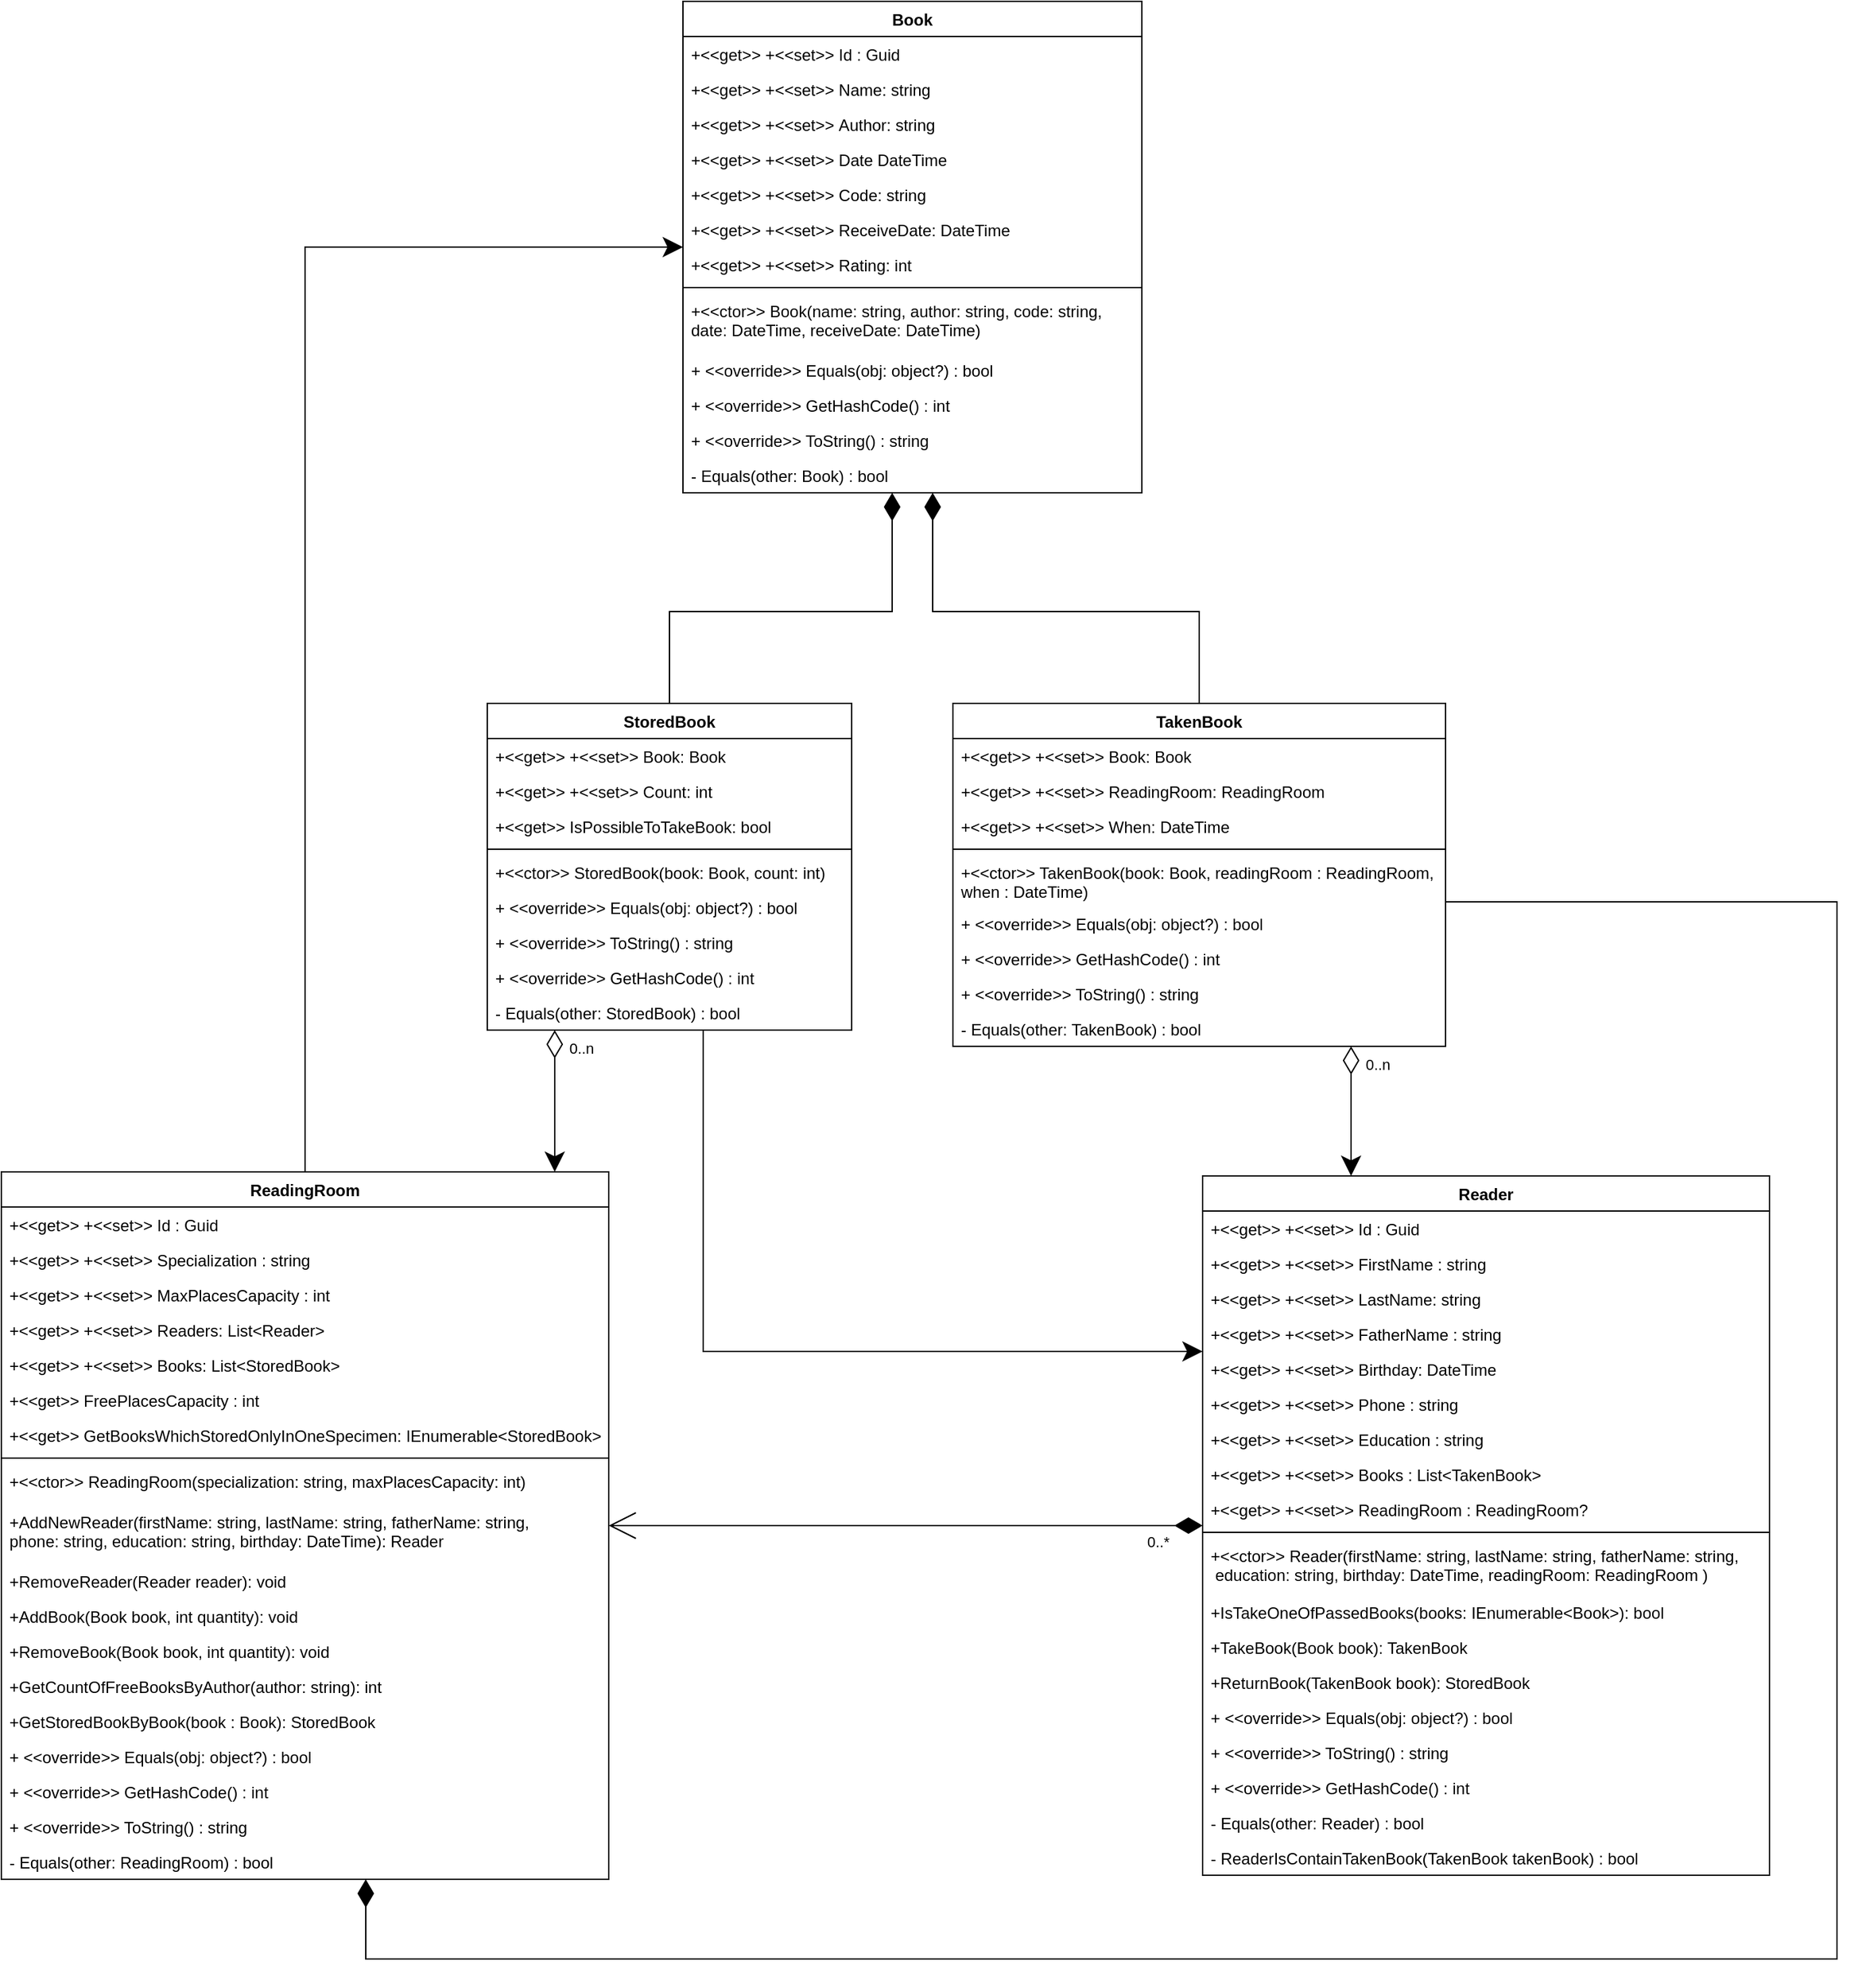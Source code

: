 <mxfile version="20.2.3" type="device"><diagram id="sNhZFHC2KPGi_IswQIbm" name="Page-1"><mxGraphModel dx="2447" dy="2086" grid="1" gridSize="10" guides="1" tooltips="1" connect="1" arrows="1" fold="1" page="1" pageScale="1" pageWidth="850" pageHeight="1100" math="0" shadow="0"><root><mxCell id="0"/><mxCell id="1" parent="0"/><mxCell id="O2Ey1cRLjaFHNDUZ1G51-1" value="Reader" style="swimlane;fontStyle=1;align=center;verticalAlign=top;childLayout=stackLayout;horizontal=1;startSize=26;horizontalStack=0;resizeParent=1;resizeParentMax=0;resizeLast=0;collapsible=1;marginBottom=0;" vertex="1" parent="1"><mxGeometry x="610" y="570" width="420" height="518" as="geometry"/></mxCell><mxCell id="O2Ey1cRLjaFHNDUZ1G51-32" value="+&lt;&lt;get&gt;&gt; +&lt;&lt;set&gt;&gt; Id : Guid" style="text;strokeColor=none;fillColor=none;align=left;verticalAlign=top;spacingLeft=4;spacingRight=4;overflow=hidden;rotatable=0;points=[[0,0.5],[1,0.5]];portConstraint=eastwest;" vertex="1" parent="O2Ey1cRLjaFHNDUZ1G51-1"><mxGeometry y="26" width="420" height="26" as="geometry"/></mxCell><mxCell id="O2Ey1cRLjaFHNDUZ1G51-33" value="+&lt;&lt;get&gt;&gt; +&lt;&lt;set&gt;&gt; FirstName : string" style="text;strokeColor=none;fillColor=none;align=left;verticalAlign=top;spacingLeft=4;spacingRight=4;overflow=hidden;rotatable=0;points=[[0,0.5],[1,0.5]];portConstraint=eastwest;" vertex="1" parent="O2Ey1cRLjaFHNDUZ1G51-1"><mxGeometry y="52" width="420" height="26" as="geometry"/></mxCell><mxCell id="O2Ey1cRLjaFHNDUZ1G51-34" value="+&lt;&lt;get&gt;&gt; +&lt;&lt;set&gt;&gt; LastName: string" style="text;strokeColor=none;fillColor=none;align=left;verticalAlign=top;spacingLeft=4;spacingRight=4;overflow=hidden;rotatable=0;points=[[0,0.5],[1,0.5]];portConstraint=eastwest;" vertex="1" parent="O2Ey1cRLjaFHNDUZ1G51-1"><mxGeometry y="78" width="420" height="26" as="geometry"/></mxCell><mxCell id="O2Ey1cRLjaFHNDUZ1G51-35" value="+&lt;&lt;get&gt;&gt; +&lt;&lt;set&gt;&gt; FatherName : string" style="text;strokeColor=none;fillColor=none;align=left;verticalAlign=top;spacingLeft=4;spacingRight=4;overflow=hidden;rotatable=0;points=[[0,0.5],[1,0.5]];portConstraint=eastwest;" vertex="1" parent="O2Ey1cRLjaFHNDUZ1G51-1"><mxGeometry y="104" width="420" height="26" as="geometry"/></mxCell><mxCell id="O2Ey1cRLjaFHNDUZ1G51-36" value="+&lt;&lt;get&gt;&gt; +&lt;&lt;set&gt;&gt; Birthday: DateTime" style="text;strokeColor=none;fillColor=none;align=left;verticalAlign=top;spacingLeft=4;spacingRight=4;overflow=hidden;rotatable=0;points=[[0,0.5],[1,0.5]];portConstraint=eastwest;" vertex="1" parent="O2Ey1cRLjaFHNDUZ1G51-1"><mxGeometry y="130" width="420" height="26" as="geometry"/></mxCell><mxCell id="O2Ey1cRLjaFHNDUZ1G51-37" value="+&lt;&lt;get&gt;&gt; +&lt;&lt;set&gt;&gt; Phone : string" style="text;strokeColor=none;fillColor=none;align=left;verticalAlign=top;spacingLeft=4;spacingRight=4;overflow=hidden;rotatable=0;points=[[0,0.5],[1,0.5]];portConstraint=eastwest;" vertex="1" parent="O2Ey1cRLjaFHNDUZ1G51-1"><mxGeometry y="156" width="420" height="26" as="geometry"/></mxCell><mxCell id="O2Ey1cRLjaFHNDUZ1G51-38" value="+&lt;&lt;get&gt;&gt; +&lt;&lt;set&gt;&gt; Education : string" style="text;strokeColor=none;fillColor=none;align=left;verticalAlign=top;spacingLeft=4;spacingRight=4;overflow=hidden;rotatable=0;points=[[0,0.5],[1,0.5]];portConstraint=eastwest;" vertex="1" parent="O2Ey1cRLjaFHNDUZ1G51-1"><mxGeometry y="182" width="420" height="26" as="geometry"/></mxCell><mxCell id="O2Ey1cRLjaFHNDUZ1G51-39" value="+&lt;&lt;get&gt;&gt; +&lt;&lt;set&gt;&gt; Books : List&lt;TakenBook&gt;" style="text;strokeColor=none;fillColor=none;align=left;verticalAlign=top;spacingLeft=4;spacingRight=4;overflow=hidden;rotatable=0;points=[[0,0.5],[1,0.5]];portConstraint=eastwest;" vertex="1" parent="O2Ey1cRLjaFHNDUZ1G51-1"><mxGeometry y="208" width="420" height="26" as="geometry"/></mxCell><mxCell id="O2Ey1cRLjaFHNDUZ1G51-40" value="+&lt;&lt;get&gt;&gt; +&lt;&lt;set&gt;&gt; ReadingRoom : ReadingRoom?" style="text;strokeColor=none;fillColor=none;align=left;verticalAlign=top;spacingLeft=4;spacingRight=4;overflow=hidden;rotatable=0;points=[[0,0.5],[1,0.5]];portConstraint=eastwest;" vertex="1" parent="O2Ey1cRLjaFHNDUZ1G51-1"><mxGeometry y="234" width="420" height="26" as="geometry"/></mxCell><mxCell id="O2Ey1cRLjaFHNDUZ1G51-3" value="" style="line;strokeWidth=1;fillColor=none;align=left;verticalAlign=middle;spacingTop=-1;spacingLeft=3;spacingRight=3;rotatable=0;labelPosition=right;points=[];portConstraint=eastwest;" vertex="1" parent="O2Ey1cRLjaFHNDUZ1G51-1"><mxGeometry y="260" width="420" height="8" as="geometry"/></mxCell><mxCell id="O2Ey1cRLjaFHNDUZ1G51-4" value="+&lt;&lt;ctor&gt;&gt; Reader(firstName: string, lastName: string, fatherName: string,&#10; education: string, birthday: DateTime, readingRoom: ReadingRoom )" style="text;strokeColor=none;fillColor=none;align=left;verticalAlign=top;spacingLeft=4;spacingRight=4;overflow=hidden;rotatable=0;points=[[0,0.5],[1,0.5]];portConstraint=eastwest;" vertex="1" parent="O2Ey1cRLjaFHNDUZ1G51-1"><mxGeometry y="268" width="420" height="42" as="geometry"/></mxCell><mxCell id="O2Ey1cRLjaFHNDUZ1G51-41" value="+IsTakeOneOfPassedBooks(books: IEnumerable&lt;Book&gt;): bool" style="text;strokeColor=none;fillColor=none;align=left;verticalAlign=top;spacingLeft=4;spacingRight=4;overflow=hidden;rotatable=0;points=[[0,0.5],[1,0.5]];portConstraint=eastwest;" vertex="1" parent="O2Ey1cRLjaFHNDUZ1G51-1"><mxGeometry y="310" width="420" height="26" as="geometry"/></mxCell><mxCell id="O2Ey1cRLjaFHNDUZ1G51-43" value="+TakeBook(Book book): TakenBook" style="text;strokeColor=none;fillColor=none;align=left;verticalAlign=top;spacingLeft=4;spacingRight=4;overflow=hidden;rotatable=0;points=[[0,0.5],[1,0.5]];portConstraint=eastwest;" vertex="1" parent="O2Ey1cRLjaFHNDUZ1G51-1"><mxGeometry y="336" width="420" height="26" as="geometry"/></mxCell><mxCell id="O2Ey1cRLjaFHNDUZ1G51-42" value="+ReturnBook(TakenBook book): StoredBook" style="text;strokeColor=none;fillColor=none;align=left;verticalAlign=top;spacingLeft=4;spacingRight=4;overflow=hidden;rotatable=0;points=[[0,0.5],[1,0.5]];portConstraint=eastwest;" vertex="1" parent="O2Ey1cRLjaFHNDUZ1G51-1"><mxGeometry y="362" width="420" height="26" as="geometry"/></mxCell><mxCell id="O2Ey1cRLjaFHNDUZ1G51-44" value="+ &lt;&lt;override&gt;&gt; Equals(obj: object?) : bool" style="text;strokeColor=none;fillColor=none;align=left;verticalAlign=top;spacingLeft=4;spacingRight=4;overflow=hidden;rotatable=0;points=[[0,0.5],[1,0.5]];portConstraint=eastwest;" vertex="1" parent="O2Ey1cRLjaFHNDUZ1G51-1"><mxGeometry y="388" width="420" height="26" as="geometry"/></mxCell><mxCell id="O2Ey1cRLjaFHNDUZ1G51-46" value="+ &lt;&lt;override&gt;&gt; ToString() : string" style="text;strokeColor=none;fillColor=none;align=left;verticalAlign=top;spacingLeft=4;spacingRight=4;overflow=hidden;rotatable=0;points=[[0,0.5],[1,0.5]];portConstraint=eastwest;" vertex="1" parent="O2Ey1cRLjaFHNDUZ1G51-1"><mxGeometry y="414" width="420" height="26" as="geometry"/></mxCell><mxCell id="O2Ey1cRLjaFHNDUZ1G51-45" value="+ &lt;&lt;override&gt;&gt; GetHashCode() : int" style="text;strokeColor=none;fillColor=none;align=left;verticalAlign=top;spacingLeft=4;spacingRight=4;overflow=hidden;rotatable=0;points=[[0,0.5],[1,0.5]];portConstraint=eastwest;" vertex="1" parent="O2Ey1cRLjaFHNDUZ1G51-1"><mxGeometry y="440" width="420" height="26" as="geometry"/></mxCell><mxCell id="O2Ey1cRLjaFHNDUZ1G51-47" value="- Equals(other: Reader) : bool" style="text;strokeColor=none;fillColor=none;align=left;verticalAlign=top;spacingLeft=4;spacingRight=4;overflow=hidden;rotatable=0;points=[[0,0.5],[1,0.5]];portConstraint=eastwest;" vertex="1" parent="O2Ey1cRLjaFHNDUZ1G51-1"><mxGeometry y="466" width="420" height="26" as="geometry"/></mxCell><mxCell id="O2Ey1cRLjaFHNDUZ1G51-48" value="- ReaderIsContainTakenBook(TakenBook takenBook) : bool" style="text;strokeColor=none;fillColor=none;align=left;verticalAlign=top;spacingLeft=4;spacingRight=4;overflow=hidden;rotatable=0;points=[[0,0.5],[1,0.5]];portConstraint=eastwest;" vertex="1" parent="O2Ey1cRLjaFHNDUZ1G51-1"><mxGeometry y="492" width="420" height="26" as="geometry"/></mxCell><mxCell id="O2Ey1cRLjaFHNDUZ1G51-100" style="edgeStyle=orthogonalEdgeStyle;rounded=0;orthogonalLoop=1;jettySize=auto;html=1;endSize=12;" edge="1" parent="1" source="O2Ey1cRLjaFHNDUZ1G51-5" target="O2Ey1cRLjaFHNDUZ1G51-9"><mxGeometry relative="1" as="geometry"><Array as="points"><mxPoint x="-55" y="-118"/></Array></mxGeometry></mxCell><mxCell id="O2Ey1cRLjaFHNDUZ1G51-5" value="ReadingRoom" style="swimlane;fontStyle=1;align=center;verticalAlign=top;childLayout=stackLayout;horizontal=1;startSize=26;horizontalStack=0;resizeParent=1;resizeParentMax=0;resizeLast=0;collapsible=1;marginBottom=0;" vertex="1" parent="1"><mxGeometry x="-280" y="567" width="450" height="524" as="geometry"/></mxCell><mxCell id="O2Ey1cRLjaFHNDUZ1G51-53" value="+&lt;&lt;get&gt;&gt; +&lt;&lt;set&gt;&gt; Id : Guid" style="text;strokeColor=none;fillColor=none;align=left;verticalAlign=top;spacingLeft=4;spacingRight=4;overflow=hidden;rotatable=0;points=[[0,0.5],[1,0.5]];portConstraint=eastwest;" vertex="1" parent="O2Ey1cRLjaFHNDUZ1G51-5"><mxGeometry y="26" width="450" height="26" as="geometry"/></mxCell><mxCell id="O2Ey1cRLjaFHNDUZ1G51-54" value="+&lt;&lt;get&gt;&gt; +&lt;&lt;set&gt;&gt; Specialization : string" style="text;strokeColor=none;fillColor=none;align=left;verticalAlign=top;spacingLeft=4;spacingRight=4;overflow=hidden;rotatable=0;points=[[0,0.5],[1,0.5]];portConstraint=eastwest;" vertex="1" parent="O2Ey1cRLjaFHNDUZ1G51-5"><mxGeometry y="52" width="450" height="26" as="geometry"/></mxCell><mxCell id="O2Ey1cRLjaFHNDUZ1G51-55" value="+&lt;&lt;get&gt;&gt; +&lt;&lt;set&gt;&gt; MaxPlacesCapacity : int" style="text;strokeColor=none;fillColor=none;align=left;verticalAlign=top;spacingLeft=4;spacingRight=4;overflow=hidden;rotatable=0;points=[[0,0.5],[1,0.5]];portConstraint=eastwest;" vertex="1" parent="O2Ey1cRLjaFHNDUZ1G51-5"><mxGeometry y="78" width="450" height="26" as="geometry"/></mxCell><mxCell id="O2Ey1cRLjaFHNDUZ1G51-56" value="+&lt;&lt;get&gt;&gt; +&lt;&lt;set&gt;&gt; Readers: List&lt;Reader&gt;" style="text;strokeColor=none;fillColor=none;align=left;verticalAlign=top;spacingLeft=4;spacingRight=4;overflow=hidden;rotatable=0;points=[[0,0.5],[1,0.5]];portConstraint=eastwest;" vertex="1" parent="O2Ey1cRLjaFHNDUZ1G51-5"><mxGeometry y="104" width="450" height="26" as="geometry"/></mxCell><mxCell id="O2Ey1cRLjaFHNDUZ1G51-57" value="+&lt;&lt;get&gt;&gt; +&lt;&lt;set&gt;&gt; Books: List&lt;StoredBook&gt;" style="text;strokeColor=none;fillColor=none;align=left;verticalAlign=top;spacingLeft=4;spacingRight=4;overflow=hidden;rotatable=0;points=[[0,0.5],[1,0.5]];portConstraint=eastwest;" vertex="1" parent="O2Ey1cRLjaFHNDUZ1G51-5"><mxGeometry y="130" width="450" height="26" as="geometry"/></mxCell><mxCell id="O2Ey1cRLjaFHNDUZ1G51-58" value="+&lt;&lt;get&gt;&gt; FreePlacesCapacity : int" style="text;strokeColor=none;fillColor=none;align=left;verticalAlign=top;spacingLeft=4;spacingRight=4;overflow=hidden;rotatable=0;points=[[0,0.5],[1,0.5]];portConstraint=eastwest;" vertex="1" parent="O2Ey1cRLjaFHNDUZ1G51-5"><mxGeometry y="156" width="450" height="26" as="geometry"/></mxCell><mxCell id="O2Ey1cRLjaFHNDUZ1G51-59" value="+&lt;&lt;get&gt;&gt; GetBooksWhichStoredOnlyInOneSpecimen: IEnumerable&lt;StoredBook&gt;" style="text;strokeColor=none;fillColor=none;align=left;verticalAlign=top;spacingLeft=4;spacingRight=4;overflow=hidden;rotatable=0;points=[[0,0.5],[1,0.5]];portConstraint=eastwest;" vertex="1" parent="O2Ey1cRLjaFHNDUZ1G51-5"><mxGeometry y="182" width="450" height="26" as="geometry"/></mxCell><mxCell id="O2Ey1cRLjaFHNDUZ1G51-7" value="" style="line;strokeWidth=1;fillColor=none;align=left;verticalAlign=middle;spacingTop=-1;spacingLeft=3;spacingRight=3;rotatable=0;labelPosition=right;points=[];portConstraint=eastwest;" vertex="1" parent="O2Ey1cRLjaFHNDUZ1G51-5"><mxGeometry y="208" width="450" height="8" as="geometry"/></mxCell><mxCell id="O2Ey1cRLjaFHNDUZ1G51-60" value="+&lt;&lt;ctor&gt;&gt; ReadingRoom(specialization: string, maxPlacesCapacity: int)" style="text;strokeColor=none;fillColor=none;align=left;verticalAlign=top;spacingLeft=4;spacingRight=4;overflow=hidden;rotatable=0;points=[[0,0.5],[1,0.5]];portConstraint=eastwest;" vertex="1" parent="O2Ey1cRLjaFHNDUZ1G51-5"><mxGeometry y="216" width="450" height="30" as="geometry"/></mxCell><mxCell id="O2Ey1cRLjaFHNDUZ1G51-61" value="+AddNewReader(firstName: string, lastName: string, fatherName: string, &#10;phone: string, education: string, birthday: DateTime): Reader" style="text;strokeColor=none;fillColor=none;align=left;verticalAlign=top;spacingLeft=4;spacingRight=4;overflow=hidden;rotatable=0;points=[[0,0.5],[1,0.5]];portConstraint=eastwest;" vertex="1" parent="O2Ey1cRLjaFHNDUZ1G51-5"><mxGeometry y="246" width="450" height="44" as="geometry"/></mxCell><mxCell id="O2Ey1cRLjaFHNDUZ1G51-62" value="+RemoveReader(Reader reader): void" style="text;strokeColor=none;fillColor=none;align=left;verticalAlign=top;spacingLeft=4;spacingRight=4;overflow=hidden;rotatable=0;points=[[0,0.5],[1,0.5]];portConstraint=eastwest;" vertex="1" parent="O2Ey1cRLjaFHNDUZ1G51-5"><mxGeometry y="290" width="450" height="26" as="geometry"/></mxCell><mxCell id="O2Ey1cRLjaFHNDUZ1G51-65" value="+AddBook(Book book, int quantity): void" style="text;strokeColor=none;fillColor=none;align=left;verticalAlign=top;spacingLeft=4;spacingRight=4;overflow=hidden;rotatable=0;points=[[0,0.5],[1,0.5]];portConstraint=eastwest;" vertex="1" parent="O2Ey1cRLjaFHNDUZ1G51-5"><mxGeometry y="316" width="450" height="26" as="geometry"/></mxCell><mxCell id="O2Ey1cRLjaFHNDUZ1G51-66" value="+RemoveBook(Book book, int quantity): void" style="text;strokeColor=none;fillColor=none;align=left;verticalAlign=top;spacingLeft=4;spacingRight=4;overflow=hidden;rotatable=0;points=[[0,0.5],[1,0.5]];portConstraint=eastwest;" vertex="1" parent="O2Ey1cRLjaFHNDUZ1G51-5"><mxGeometry y="342" width="450" height="26" as="geometry"/></mxCell><mxCell id="O2Ey1cRLjaFHNDUZ1G51-67" value="+GetCountOfFreeBooksByAuthor(author: string): int" style="text;strokeColor=none;fillColor=none;align=left;verticalAlign=top;spacingLeft=4;spacingRight=4;overflow=hidden;rotatable=0;points=[[0,0.5],[1,0.5]];portConstraint=eastwest;" vertex="1" parent="O2Ey1cRLjaFHNDUZ1G51-5"><mxGeometry y="368" width="450" height="26" as="geometry"/></mxCell><mxCell id="O2Ey1cRLjaFHNDUZ1G51-68" value="+GetStoredBookByBook(book : Book): StoredBook" style="text;strokeColor=none;fillColor=none;align=left;verticalAlign=top;spacingLeft=4;spacingRight=4;overflow=hidden;rotatable=0;points=[[0,0.5],[1,0.5]];portConstraint=eastwest;" vertex="1" parent="O2Ey1cRLjaFHNDUZ1G51-5"><mxGeometry y="394" width="450" height="26" as="geometry"/></mxCell><mxCell id="O2Ey1cRLjaFHNDUZ1G51-69" value="+ &lt;&lt;override&gt;&gt; Equals(obj: object?) : bool" style="text;strokeColor=none;fillColor=none;align=left;verticalAlign=top;spacingLeft=4;spacingRight=4;overflow=hidden;rotatable=0;points=[[0,0.5],[1,0.5]];portConstraint=eastwest;" vertex="1" parent="O2Ey1cRLjaFHNDUZ1G51-5"><mxGeometry y="420" width="450" height="26" as="geometry"/></mxCell><mxCell id="O2Ey1cRLjaFHNDUZ1G51-71" value="+ &lt;&lt;override&gt;&gt; GetHashCode() : int" style="text;strokeColor=none;fillColor=none;align=left;verticalAlign=top;spacingLeft=4;spacingRight=4;overflow=hidden;rotatable=0;points=[[0,0.5],[1,0.5]];portConstraint=eastwest;" vertex="1" parent="O2Ey1cRLjaFHNDUZ1G51-5"><mxGeometry y="446" width="450" height="26" as="geometry"/></mxCell><mxCell id="O2Ey1cRLjaFHNDUZ1G51-70" value="+ &lt;&lt;override&gt;&gt; ToString() : string" style="text;strokeColor=none;fillColor=none;align=left;verticalAlign=top;spacingLeft=4;spacingRight=4;overflow=hidden;rotatable=0;points=[[0,0.5],[1,0.5]];portConstraint=eastwest;" vertex="1" parent="O2Ey1cRLjaFHNDUZ1G51-5"><mxGeometry y="472" width="450" height="26" as="geometry"/></mxCell><mxCell id="O2Ey1cRLjaFHNDUZ1G51-72" value="- Equals(other: ReadingRoom) : bool" style="text;strokeColor=none;fillColor=none;align=left;verticalAlign=top;spacingLeft=4;spacingRight=4;overflow=hidden;rotatable=0;points=[[0,0.5],[1,0.5]];portConstraint=eastwest;" vertex="1" parent="O2Ey1cRLjaFHNDUZ1G51-5"><mxGeometry y="498" width="450" height="26" as="geometry"/></mxCell><mxCell id="O2Ey1cRLjaFHNDUZ1G51-9" value="Book" style="swimlane;fontStyle=1;align=center;verticalAlign=top;childLayout=stackLayout;horizontal=1;startSize=26;horizontalStack=0;resizeParent=1;resizeParentMax=0;resizeLast=0;collapsible=1;marginBottom=0;" vertex="1" parent="1"><mxGeometry x="225" y="-300" width="340" height="364" as="geometry"/></mxCell><mxCell id="O2Ey1cRLjaFHNDUZ1G51-10" value="+&lt;&lt;get&gt;&gt; +&lt;&lt;set&gt;&gt; Id : Guid" style="text;strokeColor=none;fillColor=none;align=left;verticalAlign=top;spacingLeft=4;spacingRight=4;overflow=hidden;rotatable=0;points=[[0,0.5],[1,0.5]];portConstraint=eastwest;" vertex="1" parent="O2Ey1cRLjaFHNDUZ1G51-9"><mxGeometry y="26" width="340" height="26" as="geometry"/></mxCell><mxCell id="O2Ey1cRLjaFHNDUZ1G51-22" value="+&lt;&lt;get&gt;&gt; +&lt;&lt;set&gt;&gt; Name: string" style="text;strokeColor=none;fillColor=none;align=left;verticalAlign=top;spacingLeft=4;spacingRight=4;overflow=hidden;rotatable=0;points=[[0,0.5],[1,0.5]];portConstraint=eastwest;" vertex="1" parent="O2Ey1cRLjaFHNDUZ1G51-9"><mxGeometry y="52" width="340" height="26" as="geometry"/></mxCell><mxCell id="O2Ey1cRLjaFHNDUZ1G51-23" value="+&lt;&lt;get&gt;&gt; +&lt;&lt;set&gt;&gt; Author: string" style="text;strokeColor=none;fillColor=none;align=left;verticalAlign=top;spacingLeft=4;spacingRight=4;overflow=hidden;rotatable=0;points=[[0,0.5],[1,0.5]];portConstraint=eastwest;" vertex="1" parent="O2Ey1cRLjaFHNDUZ1G51-9"><mxGeometry y="78" width="340" height="26" as="geometry"/></mxCell><mxCell id="O2Ey1cRLjaFHNDUZ1G51-24" value="+&lt;&lt;get&gt;&gt; +&lt;&lt;set&gt;&gt; Date DateTime" style="text;strokeColor=none;fillColor=none;align=left;verticalAlign=top;spacingLeft=4;spacingRight=4;overflow=hidden;rotatable=0;points=[[0,0.5],[1,0.5]];portConstraint=eastwest;" vertex="1" parent="O2Ey1cRLjaFHNDUZ1G51-9"><mxGeometry y="104" width="340" height="26" as="geometry"/></mxCell><mxCell id="O2Ey1cRLjaFHNDUZ1G51-25" value="+&lt;&lt;get&gt;&gt; +&lt;&lt;set&gt;&gt; Code: string" style="text;strokeColor=none;fillColor=none;align=left;verticalAlign=top;spacingLeft=4;spacingRight=4;overflow=hidden;rotatable=0;points=[[0,0.5],[1,0.5]];portConstraint=eastwest;" vertex="1" parent="O2Ey1cRLjaFHNDUZ1G51-9"><mxGeometry y="130" width="340" height="26" as="geometry"/></mxCell><mxCell id="O2Ey1cRLjaFHNDUZ1G51-26" value="+&lt;&lt;get&gt;&gt; +&lt;&lt;set&gt;&gt; ReceiveDate: DateTime" style="text;strokeColor=none;fillColor=none;align=left;verticalAlign=top;spacingLeft=4;spacingRight=4;overflow=hidden;rotatable=0;points=[[0,0.5],[1,0.5]];portConstraint=eastwest;" vertex="1" parent="O2Ey1cRLjaFHNDUZ1G51-9"><mxGeometry y="156" width="340" height="26" as="geometry"/></mxCell><mxCell id="O2Ey1cRLjaFHNDUZ1G51-27" value="+&lt;&lt;get&gt;&gt; +&lt;&lt;set&gt;&gt; Rating: int" style="text;strokeColor=none;fillColor=none;align=left;verticalAlign=top;spacingLeft=4;spacingRight=4;overflow=hidden;rotatable=0;points=[[0,0.5],[1,0.5]];portConstraint=eastwest;" vertex="1" parent="O2Ey1cRLjaFHNDUZ1G51-9"><mxGeometry y="182" width="340" height="26" as="geometry"/></mxCell><mxCell id="O2Ey1cRLjaFHNDUZ1G51-11" value="" style="line;strokeWidth=1;fillColor=none;align=left;verticalAlign=middle;spacingTop=-1;spacingLeft=3;spacingRight=3;rotatable=0;labelPosition=right;points=[];portConstraint=eastwest;" vertex="1" parent="O2Ey1cRLjaFHNDUZ1G51-9"><mxGeometry y="208" width="340" height="8" as="geometry"/></mxCell><mxCell id="O2Ey1cRLjaFHNDUZ1G51-12" value="+&lt;&lt;ctor&gt;&gt; Book(name: string, author: string, code: string, &#10;date: DateTime, receiveDate: DateTime)" style="text;strokeColor=none;fillColor=none;align=left;verticalAlign=top;spacingLeft=4;spacingRight=4;overflow=hidden;rotatable=0;points=[[0,0.5],[1,0.5]];portConstraint=eastwest;" vertex="1" parent="O2Ey1cRLjaFHNDUZ1G51-9"><mxGeometry y="216" width="340" height="44" as="geometry"/></mxCell><mxCell id="O2Ey1cRLjaFHNDUZ1G51-28" value="+ &lt;&lt;override&gt;&gt; Equals(obj: object?) : bool" style="text;strokeColor=none;fillColor=none;align=left;verticalAlign=top;spacingLeft=4;spacingRight=4;overflow=hidden;rotatable=0;points=[[0,0.5],[1,0.5]];portConstraint=eastwest;" vertex="1" parent="O2Ey1cRLjaFHNDUZ1G51-9"><mxGeometry y="260" width="340" height="26" as="geometry"/></mxCell><mxCell id="O2Ey1cRLjaFHNDUZ1G51-30" value="+ &lt;&lt;override&gt;&gt; GetHashCode() : int" style="text;strokeColor=none;fillColor=none;align=left;verticalAlign=top;spacingLeft=4;spacingRight=4;overflow=hidden;rotatable=0;points=[[0,0.5],[1,0.5]];portConstraint=eastwest;" vertex="1" parent="O2Ey1cRLjaFHNDUZ1G51-9"><mxGeometry y="286" width="340" height="26" as="geometry"/></mxCell><mxCell id="O2Ey1cRLjaFHNDUZ1G51-29" value="+ &lt;&lt;override&gt;&gt; ToString() : string" style="text;strokeColor=none;fillColor=none;align=left;verticalAlign=top;spacingLeft=4;spacingRight=4;overflow=hidden;rotatable=0;points=[[0,0.5],[1,0.5]];portConstraint=eastwest;" vertex="1" parent="O2Ey1cRLjaFHNDUZ1G51-9"><mxGeometry y="312" width="340" height="26" as="geometry"/></mxCell><mxCell id="O2Ey1cRLjaFHNDUZ1G51-31" value="- Equals(other: Book) : bool" style="text;strokeColor=none;fillColor=none;align=left;verticalAlign=top;spacingLeft=4;spacingRight=4;overflow=hidden;rotatable=0;points=[[0,0.5],[1,0.5]];portConstraint=eastwest;" vertex="1" parent="O2Ey1cRLjaFHNDUZ1G51-9"><mxGeometry y="338" width="340" height="26" as="geometry"/></mxCell><mxCell id="O2Ey1cRLjaFHNDUZ1G51-104" style="edgeStyle=orthogonalEdgeStyle;rounded=0;orthogonalLoop=1;jettySize=auto;html=1;endArrow=classic;endFill=1;endSize=12;startArrow=diamondThin;startFill=0;startSize=18;labelPosition=left;verticalLabelPosition=top;align=center;verticalAlign=bottom;horizontal=1;" edge="1" parent="1" source="O2Ey1cRLjaFHNDUZ1G51-13" target="O2Ey1cRLjaFHNDUZ1G51-5"><mxGeometry relative="1" as="geometry"><Array as="points"><mxPoint x="130" y="550"/><mxPoint x="130" y="550"/></Array></mxGeometry></mxCell><mxCell id="O2Ey1cRLjaFHNDUZ1G51-105" style="edgeStyle=orthogonalEdgeStyle;rounded=0;orthogonalLoop=1;jettySize=auto;html=1;endArrow=classic;endFill=1;startSize=12;endSize=12;" edge="1" parent="1" source="O2Ey1cRLjaFHNDUZ1G51-13" target="O2Ey1cRLjaFHNDUZ1G51-1"><mxGeometry relative="1" as="geometry"><Array as="points"><mxPoint x="240" y="700"/></Array></mxGeometry></mxCell><mxCell id="O2Ey1cRLjaFHNDUZ1G51-13" value="StoredBook" style="swimlane;fontStyle=1;align=center;verticalAlign=top;childLayout=stackLayout;horizontal=1;startSize=26;horizontalStack=0;resizeParent=1;resizeParentMax=0;resizeLast=0;collapsible=1;marginBottom=0;" vertex="1" parent="1"><mxGeometry x="80" y="220" width="270" height="242" as="geometry"/></mxCell><mxCell id="O2Ey1cRLjaFHNDUZ1G51-89" value="+&lt;&lt;get&gt;&gt; +&lt;&lt;set&gt;&gt; Book: Book" style="text;strokeColor=none;fillColor=none;align=left;verticalAlign=top;spacingLeft=4;spacingRight=4;overflow=hidden;rotatable=0;points=[[0,0.5],[1,0.5]];portConstraint=eastwest;" vertex="1" parent="O2Ey1cRLjaFHNDUZ1G51-13"><mxGeometry y="26" width="270" height="26" as="geometry"/></mxCell><mxCell id="O2Ey1cRLjaFHNDUZ1G51-90" value="+&lt;&lt;get&gt;&gt; +&lt;&lt;set&gt;&gt; Count: int" style="text;strokeColor=none;fillColor=none;align=left;verticalAlign=top;spacingLeft=4;spacingRight=4;overflow=hidden;rotatable=0;points=[[0,0.5],[1,0.5]];portConstraint=eastwest;" vertex="1" parent="O2Ey1cRLjaFHNDUZ1G51-13"><mxGeometry y="52" width="270" height="26" as="geometry"/></mxCell><mxCell id="O2Ey1cRLjaFHNDUZ1G51-91" value="+&lt;&lt;get&gt;&gt; IsPossibleToTakeBook: bool" style="text;strokeColor=none;fillColor=none;align=left;verticalAlign=top;spacingLeft=4;spacingRight=4;overflow=hidden;rotatable=0;points=[[0,0.5],[1,0.5]];portConstraint=eastwest;" vertex="1" parent="O2Ey1cRLjaFHNDUZ1G51-13"><mxGeometry y="78" width="270" height="26" as="geometry"/></mxCell><mxCell id="O2Ey1cRLjaFHNDUZ1G51-15" value="" style="line;strokeWidth=1;fillColor=none;align=left;verticalAlign=middle;spacingTop=-1;spacingLeft=3;spacingRight=3;rotatable=0;labelPosition=right;points=[];portConstraint=eastwest;" vertex="1" parent="O2Ey1cRLjaFHNDUZ1G51-13"><mxGeometry y="104" width="270" height="8" as="geometry"/></mxCell><mxCell id="O2Ey1cRLjaFHNDUZ1G51-16" value="+&lt;&lt;ctor&gt;&gt; StoredBook(book: Book, count: int)" style="text;strokeColor=none;fillColor=none;align=left;verticalAlign=top;spacingLeft=4;spacingRight=4;overflow=hidden;rotatable=0;points=[[0,0.5],[1,0.5]];portConstraint=eastwest;" vertex="1" parent="O2Ey1cRLjaFHNDUZ1G51-13"><mxGeometry y="112" width="270" height="26" as="geometry"/></mxCell><mxCell id="O2Ey1cRLjaFHNDUZ1G51-92" value="+ &lt;&lt;override&gt;&gt; Equals(obj: object?) : bool" style="text;strokeColor=none;fillColor=none;align=left;verticalAlign=top;spacingLeft=4;spacingRight=4;overflow=hidden;rotatable=0;points=[[0,0.5],[1,0.5]];portConstraint=eastwest;" vertex="1" parent="O2Ey1cRLjaFHNDUZ1G51-13"><mxGeometry y="138" width="270" height="26" as="geometry"/></mxCell><mxCell id="O2Ey1cRLjaFHNDUZ1G51-94" value="+ &lt;&lt;override&gt;&gt; ToString() : string" style="text;strokeColor=none;fillColor=none;align=left;verticalAlign=top;spacingLeft=4;spacingRight=4;overflow=hidden;rotatable=0;points=[[0,0.5],[1,0.5]];portConstraint=eastwest;" vertex="1" parent="O2Ey1cRLjaFHNDUZ1G51-13"><mxGeometry y="164" width="270" height="26" as="geometry"/></mxCell><mxCell id="O2Ey1cRLjaFHNDUZ1G51-93" value="+ &lt;&lt;override&gt;&gt; GetHashCode() : int" style="text;strokeColor=none;fillColor=none;align=left;verticalAlign=top;spacingLeft=4;spacingRight=4;overflow=hidden;rotatable=0;points=[[0,0.5],[1,0.5]];portConstraint=eastwest;" vertex="1" parent="O2Ey1cRLjaFHNDUZ1G51-13"><mxGeometry y="190" width="270" height="26" as="geometry"/></mxCell><mxCell id="O2Ey1cRLjaFHNDUZ1G51-95" value="- Equals(other: StoredBook) : bool" style="text;strokeColor=none;fillColor=none;align=left;verticalAlign=top;spacingLeft=4;spacingRight=4;overflow=hidden;rotatable=0;points=[[0,0.5],[1,0.5]];portConstraint=eastwest;" vertex="1" parent="O2Ey1cRLjaFHNDUZ1G51-13"><mxGeometry y="216" width="270" height="26" as="geometry"/></mxCell><mxCell id="O2Ey1cRLjaFHNDUZ1G51-106" style="edgeStyle=orthogonalEdgeStyle;rounded=0;orthogonalLoop=1;jettySize=auto;html=1;endArrow=classic;endFill=1;startSize=18;endSize=12;startArrow=diamondThin;startFill=0;" edge="1" parent="1" source="O2Ey1cRLjaFHNDUZ1G51-17" target="O2Ey1cRLjaFHNDUZ1G51-1"><mxGeometry relative="1" as="geometry"><Array as="points"><mxPoint x="720" y="520"/><mxPoint x="720" y="520"/></Array></mxGeometry></mxCell><mxCell id="O2Ey1cRLjaFHNDUZ1G51-107" style="edgeStyle=orthogonalEdgeStyle;rounded=0;orthogonalLoop=1;jettySize=auto;html=1;endArrow=diamondThin;endFill=1;startSize=18;endSize=18;" edge="1" parent="1" source="O2Ey1cRLjaFHNDUZ1G51-17" target="O2Ey1cRLjaFHNDUZ1G51-5"><mxGeometry relative="1" as="geometry"><Array as="points"><mxPoint x="1080" y="367"/><mxPoint x="1080" y="1150"/><mxPoint x="-10" y="1150"/></Array></mxGeometry></mxCell><mxCell id="O2Ey1cRLjaFHNDUZ1G51-17" value="TakenBook" style="swimlane;fontStyle=1;align=center;verticalAlign=top;childLayout=stackLayout;horizontal=1;startSize=26;horizontalStack=0;resizeParent=1;resizeParentMax=0;resizeLast=0;collapsible=1;marginBottom=0;" vertex="1" parent="1"><mxGeometry x="425" y="220" width="365" height="254" as="geometry"/></mxCell><mxCell id="O2Ey1cRLjaFHNDUZ1G51-82" value="+&lt;&lt;get&gt;&gt; +&lt;&lt;set&gt;&gt; Book: Book" style="text;strokeColor=none;fillColor=none;align=left;verticalAlign=top;spacingLeft=4;spacingRight=4;overflow=hidden;rotatable=0;points=[[0,0.5],[1,0.5]];portConstraint=eastwest;" vertex="1" parent="O2Ey1cRLjaFHNDUZ1G51-17"><mxGeometry y="26" width="365" height="26" as="geometry"/></mxCell><mxCell id="O2Ey1cRLjaFHNDUZ1G51-84" value="+&lt;&lt;get&gt;&gt; +&lt;&lt;set&gt;&gt; ReadingRoom: ReadingRoom" style="text;strokeColor=none;fillColor=none;align=left;verticalAlign=top;spacingLeft=4;spacingRight=4;overflow=hidden;rotatable=0;points=[[0,0.5],[1,0.5]];portConstraint=eastwest;" vertex="1" parent="O2Ey1cRLjaFHNDUZ1G51-17"><mxGeometry y="52" width="365" height="26" as="geometry"/></mxCell><mxCell id="O2Ey1cRLjaFHNDUZ1G51-83" value="+&lt;&lt;get&gt;&gt; +&lt;&lt;set&gt;&gt; When: DateTime" style="text;strokeColor=none;fillColor=none;align=left;verticalAlign=top;spacingLeft=4;spacingRight=4;overflow=hidden;rotatable=0;points=[[0,0.5],[1,0.5]];portConstraint=eastwest;" vertex="1" parent="O2Ey1cRLjaFHNDUZ1G51-17"><mxGeometry y="78" width="365" height="26" as="geometry"/></mxCell><mxCell id="O2Ey1cRLjaFHNDUZ1G51-19" value="" style="line;strokeWidth=1;fillColor=none;align=left;verticalAlign=middle;spacingTop=-1;spacingLeft=3;spacingRight=3;rotatable=0;labelPosition=right;points=[];portConstraint=eastwest;" vertex="1" parent="O2Ey1cRLjaFHNDUZ1G51-17"><mxGeometry y="104" width="365" height="8" as="geometry"/></mxCell><mxCell id="O2Ey1cRLjaFHNDUZ1G51-20" value="+&lt;&lt;ctor&gt;&gt; TakenBook(book: Book, readingRoom : ReadingRoom, &#10;when : DateTime)" style="text;strokeColor=none;fillColor=none;align=left;verticalAlign=top;spacingLeft=4;spacingRight=4;overflow=hidden;rotatable=0;points=[[0,0.5],[1,0.5]];portConstraint=eastwest;" vertex="1" parent="O2Ey1cRLjaFHNDUZ1G51-17"><mxGeometry y="112" width="365" height="38" as="geometry"/></mxCell><mxCell id="O2Ey1cRLjaFHNDUZ1G51-85" value="+ &lt;&lt;override&gt;&gt; Equals(obj: object?) : bool" style="text;strokeColor=none;fillColor=none;align=left;verticalAlign=top;spacingLeft=4;spacingRight=4;overflow=hidden;rotatable=0;points=[[0,0.5],[1,0.5]];portConstraint=eastwest;" vertex="1" parent="O2Ey1cRLjaFHNDUZ1G51-17"><mxGeometry y="150" width="365" height="26" as="geometry"/></mxCell><mxCell id="O2Ey1cRLjaFHNDUZ1G51-87" value="+ &lt;&lt;override&gt;&gt; GetHashCode() : int" style="text;strokeColor=none;fillColor=none;align=left;verticalAlign=top;spacingLeft=4;spacingRight=4;overflow=hidden;rotatable=0;points=[[0,0.5],[1,0.5]];portConstraint=eastwest;" vertex="1" parent="O2Ey1cRLjaFHNDUZ1G51-17"><mxGeometry y="176" width="365" height="26" as="geometry"/></mxCell><mxCell id="O2Ey1cRLjaFHNDUZ1G51-86" value="+ &lt;&lt;override&gt;&gt; ToString() : string" style="text;strokeColor=none;fillColor=none;align=left;verticalAlign=top;spacingLeft=4;spacingRight=4;overflow=hidden;rotatable=0;points=[[0,0.5],[1,0.5]];portConstraint=eastwest;" vertex="1" parent="O2Ey1cRLjaFHNDUZ1G51-17"><mxGeometry y="202" width="365" height="26" as="geometry"/></mxCell><mxCell id="O2Ey1cRLjaFHNDUZ1G51-88" value="- Equals(other: TakenBook) : bool" style="text;strokeColor=none;fillColor=none;align=left;verticalAlign=top;spacingLeft=4;spacingRight=4;overflow=hidden;rotatable=0;points=[[0,0.5],[1,0.5]];portConstraint=eastwest;" vertex="1" parent="O2Ey1cRLjaFHNDUZ1G51-17"><mxGeometry y="228" width="365" height="26" as="geometry"/></mxCell><mxCell id="O2Ey1cRLjaFHNDUZ1G51-96" value="" style="endArrow=diamondThin;endFill=1;endSize=18;html=1;rounded=0;edgeStyle=orthogonalEdgeStyle;" edge="1" parent="1" source="O2Ey1cRLjaFHNDUZ1G51-17" target="O2Ey1cRLjaFHNDUZ1G51-9"><mxGeometry width="160" relative="1" as="geometry"><mxPoint x="530" y="560" as="sourcePoint"/><mxPoint x="690" y="560" as="targetPoint"/><Array as="points"><mxPoint x="608" y="152"/><mxPoint x="410" y="152"/></Array></mxGeometry></mxCell><mxCell id="O2Ey1cRLjaFHNDUZ1G51-98" value="0..*" style="endArrow=open;html=1;endSize=18;startArrow=diamondThin;startSize=18;startFill=1;edgeStyle=orthogonalEdgeStyle;align=left;verticalAlign=bottom;rounded=0;" edge="1" parent="1" source="O2Ey1cRLjaFHNDUZ1G51-1" target="O2Ey1cRLjaFHNDUZ1G51-5"><mxGeometry x="-0.802" y="21" relative="1" as="geometry"><mxPoint x="350" y="590" as="sourcePoint"/><mxPoint x="550" y="660" as="targetPoint"/><mxPoint as="offset"/></mxGeometry></mxCell><mxCell id="O2Ey1cRLjaFHNDUZ1G51-102" value="" style="endArrow=diamondThin;endFill=1;endSize=18;html=1;rounded=0;edgeStyle=orthogonalEdgeStyle;" edge="1" parent="1" source="O2Ey1cRLjaFHNDUZ1G51-13" target="O2Ey1cRLjaFHNDUZ1G51-9"><mxGeometry width="160" relative="1" as="geometry"><mxPoint x="437.526" y="239.95" as="sourcePoint"/><mxPoint x="225" y="63.95" as="targetPoint"/><Array as="points"><mxPoint x="215" y="152"/><mxPoint x="380" y="152"/></Array></mxGeometry></mxCell><mxCell id="O2Ey1cRLjaFHNDUZ1G51-108" value="0..n" style="text;align=center;fontStyle=0;verticalAlign=middle;spacingLeft=3;spacingRight=3;strokeColor=none;rotatable=0;points=[[0,0.5],[1,0.5]];portConstraint=eastwest;fontSize=11;" vertex="1" parent="1"><mxGeometry x="110" y="462" width="80" height="26" as="geometry"/></mxCell><mxCell id="O2Ey1cRLjaFHNDUZ1G51-109" value="0..n" style="text;align=center;fontStyle=0;verticalAlign=middle;spacingLeft=3;spacingRight=3;strokeColor=none;rotatable=0;points=[[0,0.5],[1,0.5]];portConstraint=eastwest;fontSize=11;" vertex="1" parent="1"><mxGeometry x="700" y="474" width="80" height="26" as="geometry"/></mxCell></root></mxGraphModel></diagram></mxfile>
